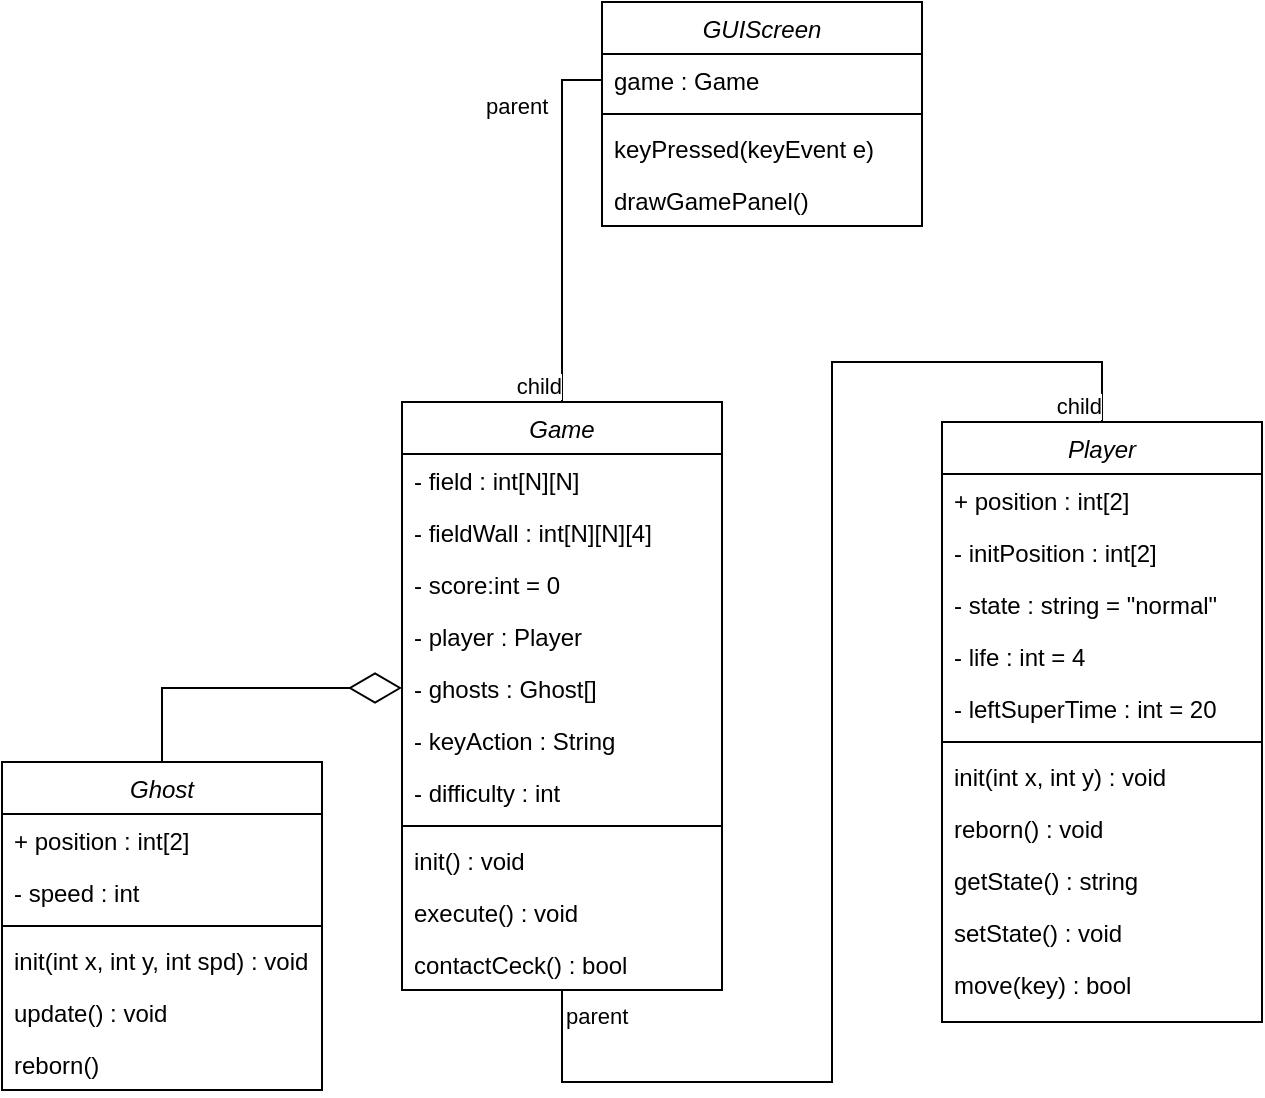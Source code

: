 <mxfile version="20.8.5" type="github">
  <diagram id="C5RBs43oDa-KdzZeNtuy" name="Page-1">
    <mxGraphModel dx="835" dy="1174" grid="1" gridSize="10" guides="1" tooltips="1" connect="1" arrows="1" fold="1" page="1" pageScale="1" pageWidth="2339" pageHeight="3300" math="0" shadow="0">
      <root>
        <mxCell id="WIyWlLk6GJQsqaUBKTNV-0" />
        <mxCell id="WIyWlLk6GJQsqaUBKTNV-1" parent="WIyWlLk6GJQsqaUBKTNV-0" />
        <mxCell id="AGi4TwifCXuK_ft-Fpn7-6" value="Game" style="swimlane;fontStyle=2;align=center;verticalAlign=top;childLayout=stackLayout;horizontal=1;startSize=26;horizontalStack=0;resizeParent=1;resizeLast=0;collapsible=1;marginBottom=0;rounded=0;shadow=0;strokeWidth=1;" vertex="1" parent="WIyWlLk6GJQsqaUBKTNV-1">
          <mxGeometry x="900" y="370" width="160" height="294" as="geometry">
            <mxRectangle x="230" y="140" width="160" height="26" as="alternateBounds" />
          </mxGeometry>
        </mxCell>
        <mxCell id="AGi4TwifCXuK_ft-Fpn7-1" value="- field : int[N][N]" style="text;align=left;verticalAlign=top;spacingLeft=4;spacingRight=4;overflow=hidden;rotatable=0;points=[[0,0.5],[1,0.5]];portConstraint=eastwest;" vertex="1" parent="AGi4TwifCXuK_ft-Fpn7-6">
          <mxGeometry y="26" width="160" height="26" as="geometry" />
        </mxCell>
        <mxCell id="AGi4TwifCXuK_ft-Fpn7-54" value="- fieldWall : int[N][N][4]" style="text;align=left;verticalAlign=top;spacingLeft=4;spacingRight=4;overflow=hidden;rotatable=0;points=[[0,0.5],[1,0.5]];portConstraint=eastwest;" vertex="1" parent="AGi4TwifCXuK_ft-Fpn7-6">
          <mxGeometry y="52" width="160" height="26" as="geometry" />
        </mxCell>
        <mxCell id="AGi4TwifCXuK_ft-Fpn7-7" value="- score:int = 0" style="text;align=left;verticalAlign=top;spacingLeft=4;spacingRight=4;overflow=hidden;rotatable=0;points=[[0,0.5],[1,0.5]];portConstraint=eastwest;" vertex="1" parent="AGi4TwifCXuK_ft-Fpn7-6">
          <mxGeometry y="78" width="160" height="26" as="geometry" />
        </mxCell>
        <mxCell id="AGi4TwifCXuK_ft-Fpn7-2" value="- player : Player" style="text;align=left;verticalAlign=top;spacingLeft=4;spacingRight=4;overflow=hidden;rotatable=0;points=[[0,0.5],[1,0.5]];portConstraint=eastwest;rounded=0;shadow=0;html=0;" vertex="1" parent="AGi4TwifCXuK_ft-Fpn7-6">
          <mxGeometry y="104" width="160" height="26" as="geometry" />
        </mxCell>
        <mxCell id="AGi4TwifCXuK_ft-Fpn7-3" value="- ghosts : Ghost[]" style="text;align=left;verticalAlign=top;spacingLeft=4;spacingRight=4;overflow=hidden;rotatable=0;points=[[0,0.5],[1,0.5]];portConstraint=eastwest;rounded=0;shadow=0;html=0;" vertex="1" parent="AGi4TwifCXuK_ft-Fpn7-6">
          <mxGeometry y="130" width="160" height="26" as="geometry" />
        </mxCell>
        <mxCell id="AGi4TwifCXuK_ft-Fpn7-47" value="- keyAction : String" style="text;align=left;verticalAlign=top;spacingLeft=4;spacingRight=4;overflow=hidden;rotatable=0;points=[[0,0.5],[1,0.5]];portConstraint=eastwest;rounded=0;shadow=0;html=0;" vertex="1" parent="AGi4TwifCXuK_ft-Fpn7-6">
          <mxGeometry y="156" width="160" height="26" as="geometry" />
        </mxCell>
        <mxCell id="AGi4TwifCXuK_ft-Fpn7-48" value="- difficulty : int" style="text;align=left;verticalAlign=top;spacingLeft=4;spacingRight=4;overflow=hidden;rotatable=0;points=[[0,0.5],[1,0.5]];portConstraint=eastwest;rounded=0;shadow=0;html=0;" vertex="1" parent="AGi4TwifCXuK_ft-Fpn7-6">
          <mxGeometry y="182" width="160" height="26" as="geometry" />
        </mxCell>
        <mxCell id="AGi4TwifCXuK_ft-Fpn7-10" value="" style="line;html=1;strokeWidth=1;align=left;verticalAlign=middle;spacingTop=-1;spacingLeft=3;spacingRight=3;rotatable=0;labelPosition=right;points=[];portConstraint=eastwest;" vertex="1" parent="AGi4TwifCXuK_ft-Fpn7-6">
          <mxGeometry y="208" width="160" height="8" as="geometry" />
        </mxCell>
        <mxCell id="AGi4TwifCXuK_ft-Fpn7-11" value="init() : void" style="text;align=left;verticalAlign=top;spacingLeft=4;spacingRight=4;overflow=hidden;rotatable=0;points=[[0,0.5],[1,0.5]];portConstraint=eastwest;" vertex="1" parent="AGi4TwifCXuK_ft-Fpn7-6">
          <mxGeometry y="216" width="160" height="26" as="geometry" />
        </mxCell>
        <mxCell id="AGi4TwifCXuK_ft-Fpn7-57" value="execute() : void" style="text;align=left;verticalAlign=top;spacingLeft=4;spacingRight=4;overflow=hidden;rotatable=0;points=[[0,0.5],[1,0.5]];portConstraint=eastwest;" vertex="1" parent="AGi4TwifCXuK_ft-Fpn7-6">
          <mxGeometry y="242" width="160" height="26" as="geometry" />
        </mxCell>
        <mxCell id="AGi4TwifCXuK_ft-Fpn7-49" value="contactCeck() : bool" style="text;align=left;verticalAlign=top;spacingLeft=4;spacingRight=4;overflow=hidden;rotatable=0;points=[[0,0.5],[1,0.5]];portConstraint=eastwest;" vertex="1" parent="AGi4TwifCXuK_ft-Fpn7-6">
          <mxGeometry y="268" width="160" height="26" as="geometry" />
        </mxCell>
        <mxCell id="AGi4TwifCXuK_ft-Fpn7-12" value="Player" style="swimlane;fontStyle=2;align=center;verticalAlign=top;childLayout=stackLayout;horizontal=1;startSize=26;horizontalStack=0;resizeParent=1;resizeLast=0;collapsible=1;marginBottom=0;rounded=0;shadow=0;strokeWidth=1;" vertex="1" parent="WIyWlLk6GJQsqaUBKTNV-1">
          <mxGeometry x="1170" y="380" width="160" height="300" as="geometry">
            <mxRectangle x="230" y="140" width="160" height="26" as="alternateBounds" />
          </mxGeometry>
        </mxCell>
        <mxCell id="AGi4TwifCXuK_ft-Fpn7-13" value="+ position : int[2]" style="text;align=left;verticalAlign=top;spacingLeft=4;spacingRight=4;overflow=hidden;rotatable=0;points=[[0,0.5],[1,0.5]];portConstraint=eastwest;" vertex="1" parent="AGi4TwifCXuK_ft-Fpn7-12">
          <mxGeometry y="26" width="160" height="26" as="geometry" />
        </mxCell>
        <mxCell id="AGi4TwifCXuK_ft-Fpn7-55" value="- initPosition : int[2] " style="text;align=left;verticalAlign=top;spacingLeft=4;spacingRight=4;overflow=hidden;rotatable=0;points=[[0,0.5],[1,0.5]];portConstraint=eastwest;" vertex="1" parent="AGi4TwifCXuK_ft-Fpn7-12">
          <mxGeometry y="52" width="160" height="26" as="geometry" />
        </mxCell>
        <mxCell id="AGi4TwifCXuK_ft-Fpn7-14" value="- state : string = &quot;normal&quot;" style="text;align=left;verticalAlign=top;spacingLeft=4;spacingRight=4;overflow=hidden;rotatable=0;points=[[0,0.5],[1,0.5]];portConstraint=eastwest;rounded=0;shadow=0;html=0;" vertex="1" parent="AGi4TwifCXuK_ft-Fpn7-12">
          <mxGeometry y="78" width="160" height="26" as="geometry" />
        </mxCell>
        <mxCell id="AGi4TwifCXuK_ft-Fpn7-43" value="- life : int = 4" style="text;align=left;verticalAlign=top;spacingLeft=4;spacingRight=4;overflow=hidden;rotatable=0;points=[[0,0.5],[1,0.5]];portConstraint=eastwest;rounded=0;shadow=0;html=0;" vertex="1" parent="AGi4TwifCXuK_ft-Fpn7-12">
          <mxGeometry y="104" width="160" height="26" as="geometry" />
        </mxCell>
        <mxCell id="AGi4TwifCXuK_ft-Fpn7-45" value="- leftSuperTime : int = 20" style="text;align=left;verticalAlign=top;spacingLeft=4;spacingRight=4;overflow=hidden;rotatable=0;points=[[0,0.5],[1,0.5]];portConstraint=eastwest;rounded=0;shadow=0;html=0;" vertex="1" parent="AGi4TwifCXuK_ft-Fpn7-12">
          <mxGeometry y="130" width="160" height="26" as="geometry" />
        </mxCell>
        <mxCell id="AGi4TwifCXuK_ft-Fpn7-16" value="" style="line;html=1;strokeWidth=1;align=left;verticalAlign=middle;spacingTop=-1;spacingLeft=3;spacingRight=3;rotatable=0;labelPosition=right;points=[];portConstraint=eastwest;" vertex="1" parent="AGi4TwifCXuK_ft-Fpn7-12">
          <mxGeometry y="156" width="160" height="8" as="geometry" />
        </mxCell>
        <mxCell id="AGi4TwifCXuK_ft-Fpn7-56" value="init(int x, int y) : void" style="text;align=left;verticalAlign=top;spacingLeft=4;spacingRight=4;overflow=hidden;rotatable=0;points=[[0,0.5],[1,0.5]];portConstraint=eastwest;" vertex="1" parent="AGi4TwifCXuK_ft-Fpn7-12">
          <mxGeometry y="164" width="160" height="26" as="geometry" />
        </mxCell>
        <mxCell id="AGi4TwifCXuK_ft-Fpn7-17" value="reborn() : void" style="text;align=left;verticalAlign=top;spacingLeft=4;spacingRight=4;overflow=hidden;rotatable=0;points=[[0,0.5],[1,0.5]];portConstraint=eastwest;" vertex="1" parent="AGi4TwifCXuK_ft-Fpn7-12">
          <mxGeometry y="190" width="160" height="26" as="geometry" />
        </mxCell>
        <mxCell id="AGi4TwifCXuK_ft-Fpn7-29" value="getState() : string" style="text;align=left;verticalAlign=top;spacingLeft=4;spacingRight=4;overflow=hidden;rotatable=0;points=[[0,0.5],[1,0.5]];portConstraint=eastwest;" vertex="1" parent="AGi4TwifCXuK_ft-Fpn7-12">
          <mxGeometry y="216" width="160" height="26" as="geometry" />
        </mxCell>
        <mxCell id="AGi4TwifCXuK_ft-Fpn7-46" value="setState() : void" style="text;align=left;verticalAlign=top;spacingLeft=4;spacingRight=4;overflow=hidden;rotatable=0;points=[[0,0.5],[1,0.5]];portConstraint=eastwest;" vertex="1" parent="AGi4TwifCXuK_ft-Fpn7-12">
          <mxGeometry y="242" width="160" height="26" as="geometry" />
        </mxCell>
        <mxCell id="AGi4TwifCXuK_ft-Fpn7-27" value="move(key) : bool" style="text;align=left;verticalAlign=top;spacingLeft=4;spacingRight=4;overflow=hidden;rotatable=0;points=[[0,0.5],[1,0.5]];portConstraint=eastwest;" vertex="1" parent="AGi4TwifCXuK_ft-Fpn7-12">
          <mxGeometry y="268" width="160" height="26" as="geometry" />
        </mxCell>
        <mxCell id="AGi4TwifCXuK_ft-Fpn7-18" value="Ghost" style="swimlane;fontStyle=2;align=center;verticalAlign=top;childLayout=stackLayout;horizontal=1;startSize=26;horizontalStack=0;resizeParent=1;resizeLast=0;collapsible=1;marginBottom=0;rounded=0;shadow=0;strokeWidth=1;" vertex="1" parent="WIyWlLk6GJQsqaUBKTNV-1">
          <mxGeometry x="700" y="550" width="160" height="164" as="geometry">
            <mxRectangle x="230" y="140" width="160" height="26" as="alternateBounds" />
          </mxGeometry>
        </mxCell>
        <mxCell id="AGi4TwifCXuK_ft-Fpn7-19" value="+ position : int[2]" style="text;align=left;verticalAlign=top;spacingLeft=4;spacingRight=4;overflow=hidden;rotatable=0;points=[[0,0.5],[1,0.5]];portConstraint=eastwest;" vertex="1" parent="AGi4TwifCXuK_ft-Fpn7-18">
          <mxGeometry y="26" width="160" height="26" as="geometry" />
        </mxCell>
        <mxCell id="AGi4TwifCXuK_ft-Fpn7-50" value="- speed : int" style="text;align=left;verticalAlign=top;spacingLeft=4;spacingRight=4;overflow=hidden;rotatable=0;points=[[0,0.5],[1,0.5]];portConstraint=eastwest;" vertex="1" parent="AGi4TwifCXuK_ft-Fpn7-18">
          <mxGeometry y="52" width="160" height="26" as="geometry" />
        </mxCell>
        <mxCell id="AGi4TwifCXuK_ft-Fpn7-22" value="" style="line;html=1;strokeWidth=1;align=left;verticalAlign=middle;spacingTop=-1;spacingLeft=3;spacingRight=3;rotatable=0;labelPosition=right;points=[];portConstraint=eastwest;" vertex="1" parent="AGi4TwifCXuK_ft-Fpn7-18">
          <mxGeometry y="78" width="160" height="8" as="geometry" />
        </mxCell>
        <mxCell id="AGi4TwifCXuK_ft-Fpn7-44" value="init(int x, int y, int spd) : void" style="text;align=left;verticalAlign=top;spacingLeft=4;spacingRight=4;overflow=hidden;rotatable=0;points=[[0,0.5],[1,0.5]];portConstraint=eastwest;" vertex="1" parent="AGi4TwifCXuK_ft-Fpn7-18">
          <mxGeometry y="86" width="160" height="26" as="geometry" />
        </mxCell>
        <mxCell id="AGi4TwifCXuK_ft-Fpn7-23" value="update() : void" style="text;align=left;verticalAlign=top;spacingLeft=4;spacingRight=4;overflow=hidden;rotatable=0;points=[[0,0.5],[1,0.5]];portConstraint=eastwest;" vertex="1" parent="AGi4TwifCXuK_ft-Fpn7-18">
          <mxGeometry y="112" width="160" height="26" as="geometry" />
        </mxCell>
        <mxCell id="AGi4TwifCXuK_ft-Fpn7-62" value="reborn()" style="text;align=left;verticalAlign=top;spacingLeft=4;spacingRight=4;overflow=hidden;rotatable=0;points=[[0,0.5],[1,0.5]];portConstraint=eastwest;" vertex="1" parent="AGi4TwifCXuK_ft-Fpn7-18">
          <mxGeometry y="138" width="160" height="26" as="geometry" />
        </mxCell>
        <mxCell id="AGi4TwifCXuK_ft-Fpn7-30" value="GUIScreen" style="swimlane;fontStyle=2;align=center;verticalAlign=top;childLayout=stackLayout;horizontal=1;startSize=26;horizontalStack=0;resizeParent=1;resizeLast=0;collapsible=1;marginBottom=0;rounded=0;shadow=0;strokeWidth=1;" vertex="1" parent="WIyWlLk6GJQsqaUBKTNV-1">
          <mxGeometry x="1000" y="170" width="160" height="112" as="geometry">
            <mxRectangle x="230" y="140" width="160" height="26" as="alternateBounds" />
          </mxGeometry>
        </mxCell>
        <mxCell id="AGi4TwifCXuK_ft-Fpn7-31" value="game : Game" style="text;align=left;verticalAlign=top;spacingLeft=4;spacingRight=4;overflow=hidden;rotatable=0;points=[[0,0.5],[1,0.5]];portConstraint=eastwest;" vertex="1" parent="AGi4TwifCXuK_ft-Fpn7-30">
          <mxGeometry y="26" width="160" height="26" as="geometry" />
        </mxCell>
        <mxCell id="AGi4TwifCXuK_ft-Fpn7-34" value="" style="line;html=1;strokeWidth=1;align=left;verticalAlign=middle;spacingTop=-1;spacingLeft=3;spacingRight=3;rotatable=0;labelPosition=right;points=[];portConstraint=eastwest;" vertex="1" parent="AGi4TwifCXuK_ft-Fpn7-30">
          <mxGeometry y="52" width="160" height="8" as="geometry" />
        </mxCell>
        <mxCell id="AGi4TwifCXuK_ft-Fpn7-36" value="keyPressed(keyEvent e)" style="text;align=left;verticalAlign=top;spacingLeft=4;spacingRight=4;overflow=hidden;rotatable=0;points=[[0,0.5],[1,0.5]];portConstraint=eastwest;" vertex="1" parent="AGi4TwifCXuK_ft-Fpn7-30">
          <mxGeometry y="60" width="160" height="26" as="geometry" />
        </mxCell>
        <mxCell id="AGi4TwifCXuK_ft-Fpn7-35" value="drawGamePanel()" style="text;align=left;verticalAlign=top;spacingLeft=4;spacingRight=4;overflow=hidden;rotatable=0;points=[[0,0.5],[1,0.5]];portConstraint=eastwest;" vertex="1" parent="AGi4TwifCXuK_ft-Fpn7-30">
          <mxGeometry y="86" width="160" height="26" as="geometry" />
        </mxCell>
        <mxCell id="AGi4TwifCXuK_ft-Fpn7-38" value="" style="endArrow=none;html=1;edgeStyle=orthogonalEdgeStyle;rounded=0;exitX=0.5;exitY=1;exitDx=0;exitDy=0;entryX=0.5;entryY=0;entryDx=0;entryDy=0;" edge="1" parent="WIyWlLk6GJQsqaUBKTNV-1" source="AGi4TwifCXuK_ft-Fpn7-6" target="AGi4TwifCXuK_ft-Fpn7-12">
          <mxGeometry relative="1" as="geometry">
            <mxPoint x="1080" y="490" as="sourcePoint" />
            <mxPoint x="1240" y="490" as="targetPoint" />
            <Array as="points">
              <mxPoint x="980" y="710" />
              <mxPoint x="1115" y="710" />
              <mxPoint x="1115" y="350" />
              <mxPoint x="1250" y="350" />
            </Array>
          </mxGeometry>
        </mxCell>
        <mxCell id="AGi4TwifCXuK_ft-Fpn7-39" value="parent" style="edgeLabel;resizable=0;html=1;align=left;verticalAlign=bottom;" connectable="0" vertex="1" parent="AGi4TwifCXuK_ft-Fpn7-38">
          <mxGeometry x="-1" relative="1" as="geometry">
            <mxPoint y="21" as="offset" />
          </mxGeometry>
        </mxCell>
        <mxCell id="AGi4TwifCXuK_ft-Fpn7-40" value="child" style="edgeLabel;resizable=0;html=1;align=right;verticalAlign=bottom;" connectable="0" vertex="1" parent="AGi4TwifCXuK_ft-Fpn7-38">
          <mxGeometry x="1" relative="1" as="geometry" />
        </mxCell>
        <mxCell id="AGi4TwifCXuK_ft-Fpn7-42" value="" style="endArrow=diamondThin;endFill=0;endSize=24;html=1;rounded=0;exitX=0.5;exitY=0;exitDx=0;exitDy=0;entryX=0;entryY=0.5;entryDx=0;entryDy=0;" edge="1" parent="WIyWlLk6GJQsqaUBKTNV-1" source="AGi4TwifCXuK_ft-Fpn7-18" target="AGi4TwifCXuK_ft-Fpn7-3">
          <mxGeometry width="160" relative="1" as="geometry">
            <mxPoint x="790" y="580" as="sourcePoint" />
            <mxPoint x="800" y="460" as="targetPoint" />
            <Array as="points">
              <mxPoint x="780" y="513" />
            </Array>
          </mxGeometry>
        </mxCell>
        <mxCell id="AGi4TwifCXuK_ft-Fpn7-58" value="" style="endArrow=none;html=1;edgeStyle=orthogonalEdgeStyle;rounded=0;entryX=0.5;entryY=0;entryDx=0;entryDy=0;" edge="1" parent="WIyWlLk6GJQsqaUBKTNV-1" source="AGi4TwifCXuK_ft-Fpn7-31" target="AGi4TwifCXuK_ft-Fpn7-6">
          <mxGeometry relative="1" as="geometry">
            <mxPoint x="980" y="630" as="sourcePoint" />
            <mxPoint x="1140" y="630" as="targetPoint" />
          </mxGeometry>
        </mxCell>
        <mxCell id="AGi4TwifCXuK_ft-Fpn7-59" value="parent" style="edgeLabel;resizable=0;html=1;align=left;verticalAlign=bottom;" connectable="0" vertex="1" parent="AGi4TwifCXuK_ft-Fpn7-58">
          <mxGeometry x="-1" relative="1" as="geometry">
            <mxPoint x="-60" y="21" as="offset" />
          </mxGeometry>
        </mxCell>
        <mxCell id="AGi4TwifCXuK_ft-Fpn7-60" value="child" style="edgeLabel;resizable=0;html=1;align=right;verticalAlign=bottom;" connectable="0" vertex="1" parent="AGi4TwifCXuK_ft-Fpn7-58">
          <mxGeometry x="1" relative="1" as="geometry" />
        </mxCell>
      </root>
    </mxGraphModel>
  </diagram>
</mxfile>
